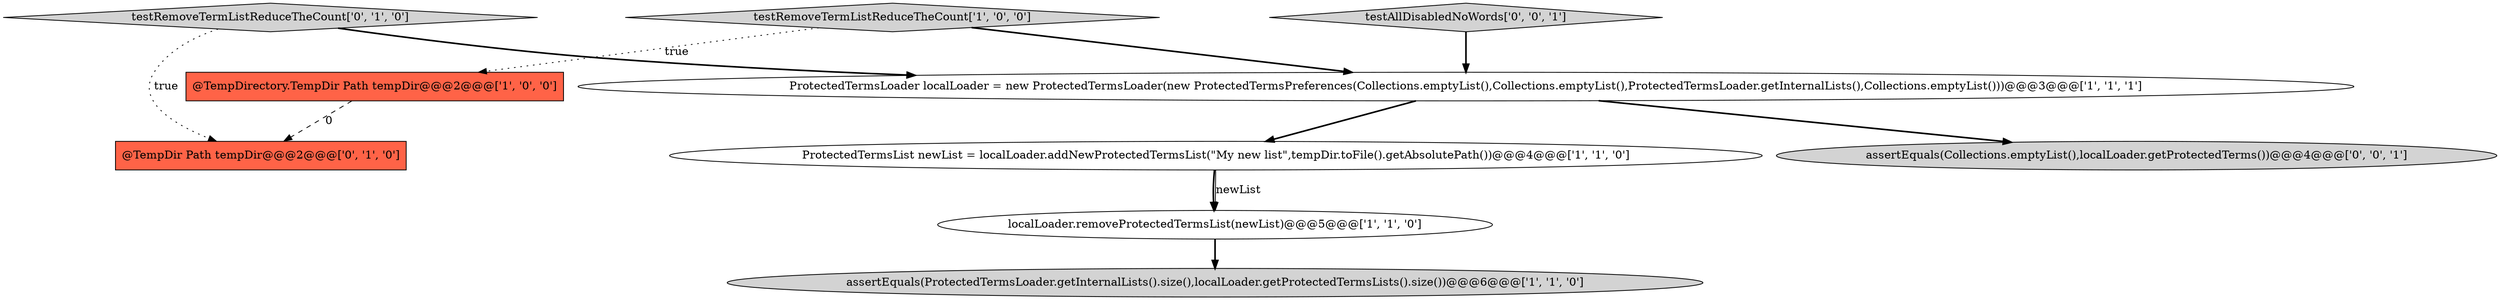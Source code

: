 digraph {
1 [style = filled, label = "ProtectedTermsList newList = localLoader.addNewProtectedTermsList(\"My new list\",tempDir.toFile().getAbsolutePath())@@@4@@@['1', '1', '0']", fillcolor = white, shape = ellipse image = "AAA0AAABBB1BBB"];
2 [style = filled, label = "ProtectedTermsLoader localLoader = new ProtectedTermsLoader(new ProtectedTermsPreferences(Collections.emptyList(),Collections.emptyList(),ProtectedTermsLoader.getInternalLists(),Collections.emptyList()))@@@3@@@['1', '1', '1']", fillcolor = white, shape = ellipse image = "AAA0AAABBB1BBB"];
3 [style = filled, label = "@TempDirectory.TempDir Path tempDir@@@2@@@['1', '0', '0']", fillcolor = tomato, shape = box image = "AAA1AAABBB1BBB"];
5 [style = filled, label = "localLoader.removeProtectedTermsList(newList)@@@5@@@['1', '1', '0']", fillcolor = white, shape = ellipse image = "AAA0AAABBB1BBB"];
6 [style = filled, label = "@TempDir Path tempDir@@@2@@@['0', '1', '0']", fillcolor = tomato, shape = box image = "AAA1AAABBB2BBB"];
7 [style = filled, label = "testRemoveTermListReduceTheCount['0', '1', '0']", fillcolor = lightgray, shape = diamond image = "AAA0AAABBB2BBB"];
9 [style = filled, label = "assertEquals(Collections.emptyList(),localLoader.getProtectedTerms())@@@4@@@['0', '0', '1']", fillcolor = lightgray, shape = ellipse image = "AAA0AAABBB3BBB"];
0 [style = filled, label = "assertEquals(ProtectedTermsLoader.getInternalLists().size(),localLoader.getProtectedTermsLists().size())@@@6@@@['1', '1', '0']", fillcolor = lightgray, shape = ellipse image = "AAA0AAABBB1BBB"];
8 [style = filled, label = "testAllDisabledNoWords['0', '0', '1']", fillcolor = lightgray, shape = diamond image = "AAA0AAABBB3BBB"];
4 [style = filled, label = "testRemoveTermListReduceTheCount['1', '0', '0']", fillcolor = lightgray, shape = diamond image = "AAA0AAABBB1BBB"];
1->5 [style = bold, label=""];
7->6 [style = dotted, label="true"];
3->6 [style = dashed, label="0"];
4->3 [style = dotted, label="true"];
4->2 [style = bold, label=""];
2->9 [style = bold, label=""];
5->0 [style = bold, label=""];
8->2 [style = bold, label=""];
7->2 [style = bold, label=""];
2->1 [style = bold, label=""];
1->5 [style = solid, label="newList"];
}
